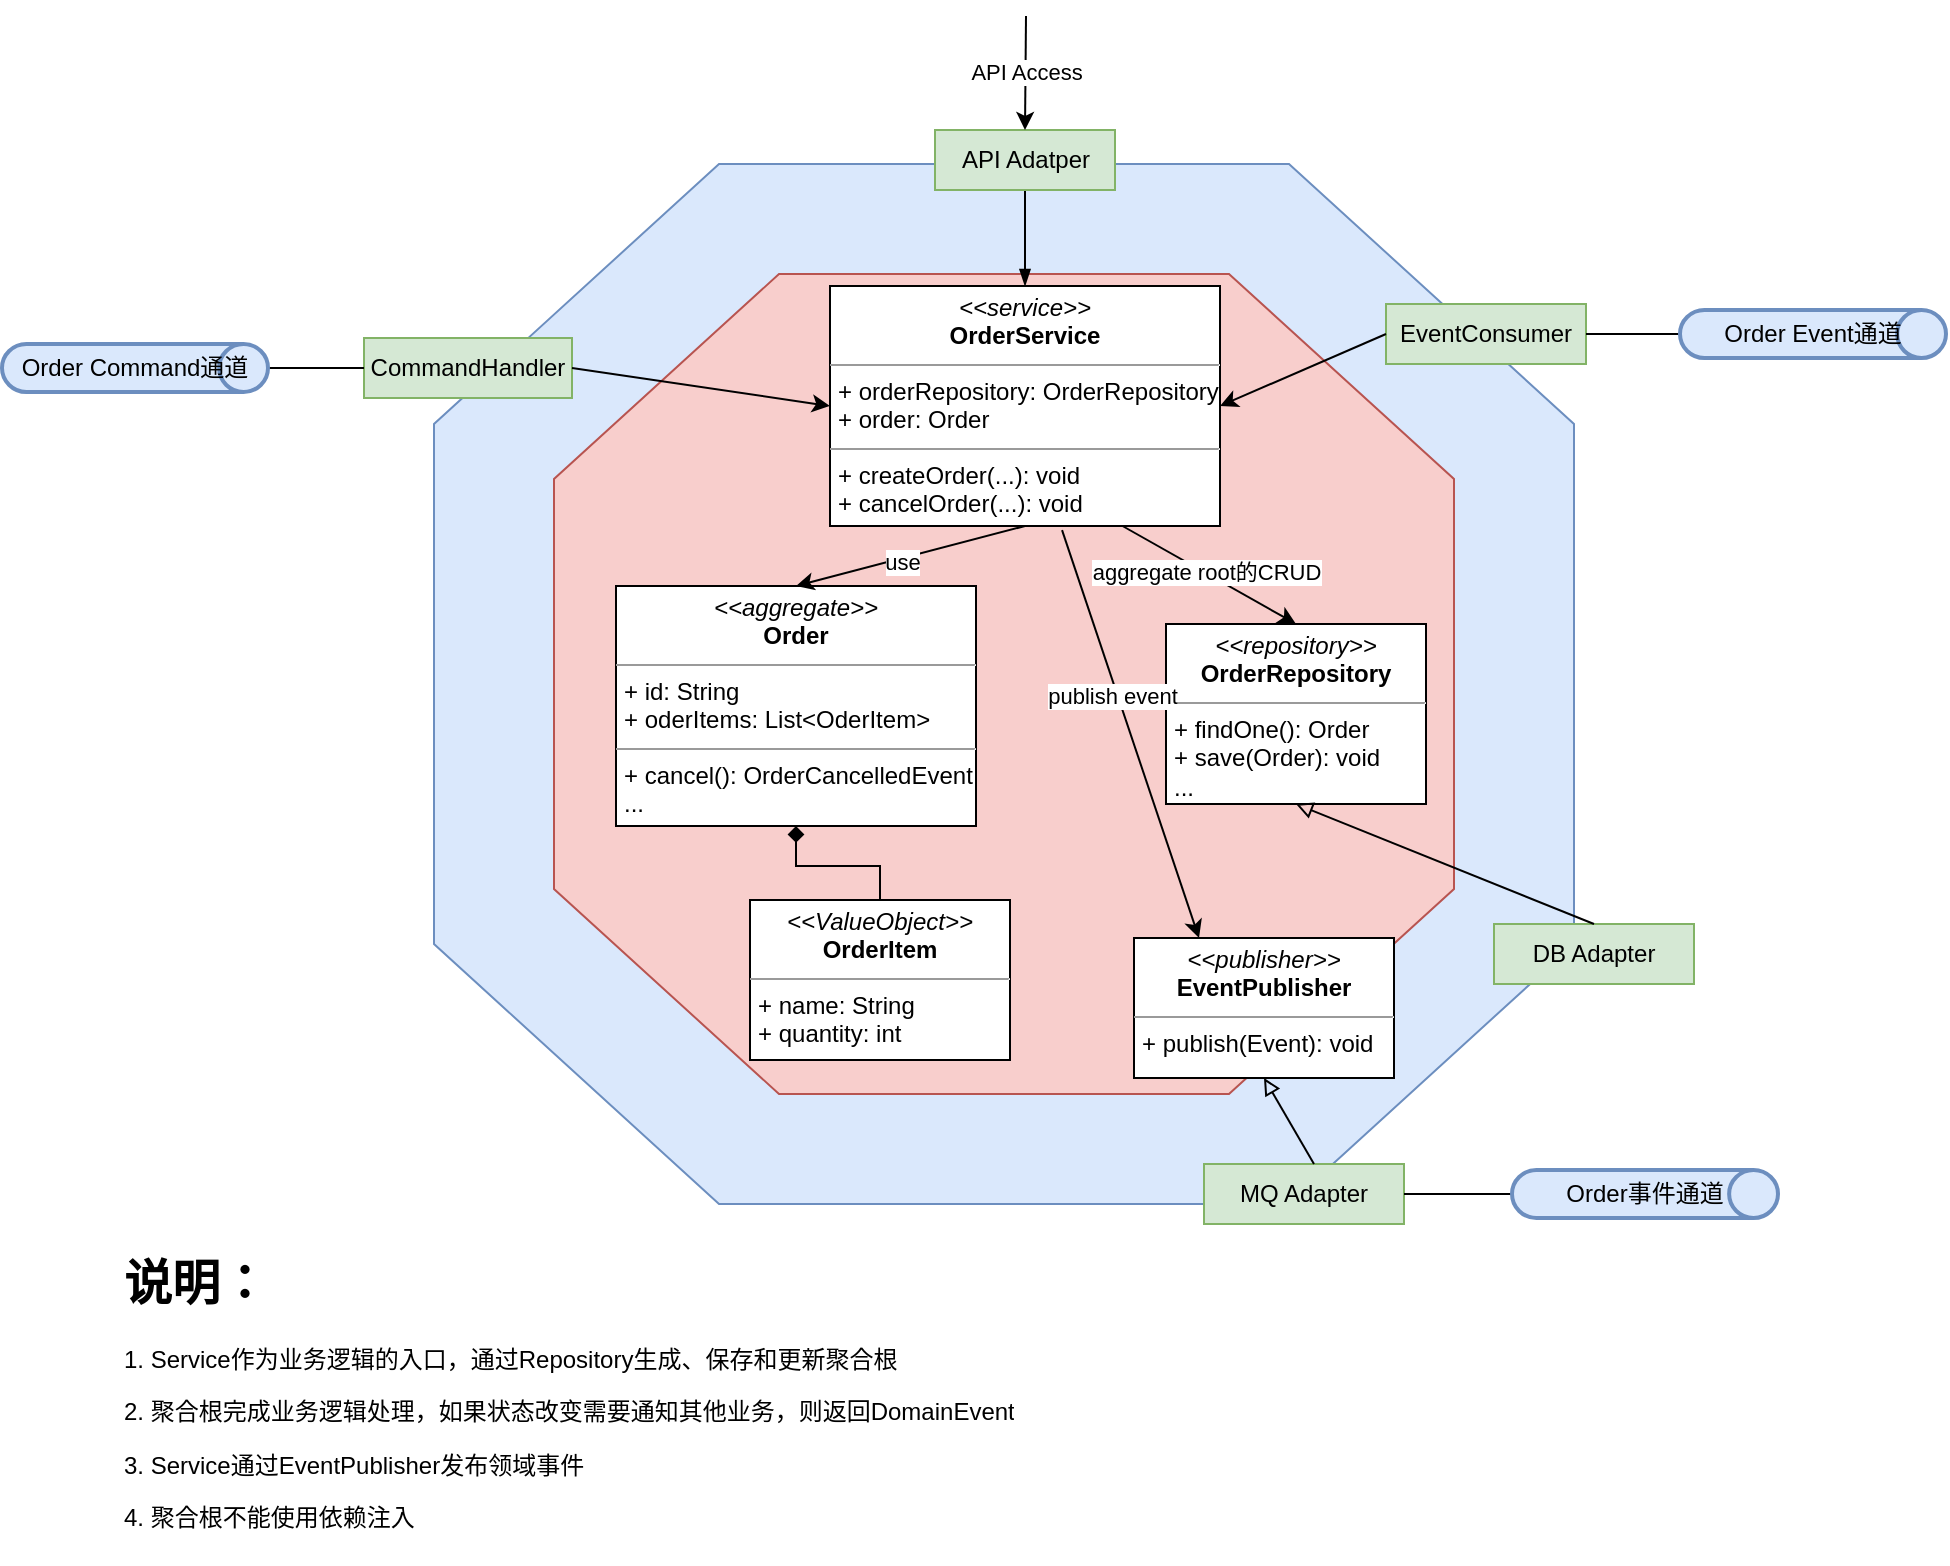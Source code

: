<mxfile version="14.8.6" type="device" pages="4"><diagram id="rGA10IGtlEIBJblnSj_M" name="进程内架构"><mxGraphModel dx="2276" dy="811" grid="1" gridSize="10" guides="1" tooltips="1" connect="1" arrows="1" fold="1" page="1" pageScale="1" pageWidth="850" pageHeight="1100" math="0" shadow="0"><root><mxCell id="0"/><mxCell id="1" parent="0"/><mxCell id="fw8yCCuzxAhwbO-Mtsva-1" value="" style="verticalLabelPosition=bottom;verticalAlign=top;html=1;shape=mxgraph.basic.polygon;polyCoords=[[0.25,0],[0.75,0],[1,0.25],[1,0.75],[0.75,1],[0.25,1],[0,0.75],[0,0.25]];polyline=0;fillColor=#dae8fc;strokeColor=#6c8ebf;" parent="1" vertex="1"><mxGeometry x="160" y="140" width="570" height="520" as="geometry"/></mxCell><mxCell id="fw8yCCuzxAhwbO-Mtsva-2" value="" style="verticalLabelPosition=bottom;verticalAlign=top;html=1;shape=mxgraph.basic.polygon;polyCoords=[[0.25,0],[0.75,0],[1,0.25],[1,0.75],[0.75,1],[0.25,1],[0,0.75],[0,0.25]];polyline=0;fillColor=#f8cecc;strokeColor=#b85450;" parent="1" vertex="1"><mxGeometry x="220" y="195" width="450" height="410" as="geometry"/></mxCell><mxCell id="fw8yCCuzxAhwbO-Mtsva-3" value="&lt;p style=&quot;margin: 0px ; margin-top: 4px ; text-align: center&quot;&gt;&lt;i&gt;&amp;lt;&amp;lt;service&amp;gt;&amp;gt;&lt;/i&gt;&lt;br&gt;&lt;b&gt;OrderService&lt;/b&gt;&lt;/p&gt;&lt;hr size=&quot;1&quot;&gt;&lt;p style=&quot;margin: 0px ; margin-left: 4px&quot;&gt;+ orderRepository: OrderRepository&lt;br&gt;+ order: Order&lt;/p&gt;&lt;hr size=&quot;1&quot;&gt;&lt;p style=&quot;margin: 0px ; margin-left: 4px&quot;&gt;+ createOrder(...): void&lt;br&gt;+ cancelOrder(...): void&lt;/p&gt;" style="verticalAlign=top;align=left;overflow=fill;fontSize=12;fontFamily=Helvetica;html=1;" parent="1" vertex="1"><mxGeometry x="358" y="201" width="195" height="120" as="geometry"/></mxCell><mxCell id="fw8yCCuzxAhwbO-Mtsva-4" style="edgeStyle=orthogonalEdgeStyle;rounded=0;orthogonalLoop=1;jettySize=auto;html=1;startArrow=diamond;startFill=1;endArrow=none;endFill=0;" parent="1" source="fw8yCCuzxAhwbO-Mtsva-5" target="fw8yCCuzxAhwbO-Mtsva-6" edge="1"><mxGeometry relative="1" as="geometry"/></mxCell><mxCell id="fw8yCCuzxAhwbO-Mtsva-5" value="&lt;p style=&quot;margin: 0px ; margin-top: 4px ; text-align: center&quot;&gt;&lt;i&gt;&amp;lt;&amp;lt;aggregate&amp;gt;&amp;gt;&lt;/i&gt;&lt;br&gt;&lt;b&gt;Order&lt;/b&gt;&lt;/p&gt;&lt;hr size=&quot;1&quot;&gt;&lt;p style=&quot;margin: 0px ; margin-left: 4px&quot;&gt;+ id: String&lt;br&gt;+ oderItems: List&amp;lt;OderItem&amp;gt;&lt;/p&gt;&lt;hr size=&quot;1&quot;&gt;&lt;p style=&quot;margin: 0px ; margin-left: 4px&quot;&gt;+ cancel(): OrderCancelledEvent&lt;br&gt;...&lt;/p&gt;" style="verticalAlign=top;align=left;overflow=fill;fontSize=12;fontFamily=Helvetica;html=1;" parent="1" vertex="1"><mxGeometry x="251" y="351" width="180" height="120" as="geometry"/></mxCell><mxCell id="fw8yCCuzxAhwbO-Mtsva-6" value="&lt;p style=&quot;margin: 0px ; margin-top: 4px ; text-align: center&quot;&gt;&lt;i&gt;&amp;lt;&amp;lt;ValueObject&amp;gt;&amp;gt;&lt;/i&gt;&lt;br&gt;&lt;b&gt;OrderItem&lt;/b&gt;&lt;/p&gt;&lt;hr size=&quot;1&quot;&gt;&lt;p style=&quot;margin: 0px ; margin-left: 4px&quot;&gt;+ name: String&lt;br&gt;+ quantity: int&lt;/p&gt;&lt;p style=&quot;margin: 0px ; margin-left: 4px&quot;&gt;&lt;br&gt;&lt;/p&gt;" style="verticalAlign=top;align=left;overflow=fill;fontSize=12;fontFamily=Helvetica;html=1;" parent="1" vertex="1"><mxGeometry x="318" y="508" width="130" height="80" as="geometry"/></mxCell><mxCell id="fw8yCCuzxAhwbO-Mtsva-7" value="&lt;p style=&quot;margin: 0px ; margin-top: 4px ; text-align: center&quot;&gt;&lt;i&gt;&amp;lt;&amp;lt;repository&amp;gt;&amp;gt;&lt;/i&gt;&lt;br&gt;&lt;b&gt;OrderRepository&lt;/b&gt;&lt;/p&gt;&lt;hr size=&quot;1&quot;&gt;&lt;p style=&quot;margin: 0px ; margin-left: 4px&quot;&gt;+ findOne(): Order&lt;/p&gt;&lt;p style=&quot;margin: 0px ; margin-left: 4px&quot;&gt;+ save(Order): void&lt;br&gt;...&lt;/p&gt;" style="verticalAlign=top;align=left;overflow=fill;fontSize=12;fontFamily=Helvetica;html=1;" parent="1" vertex="1"><mxGeometry x="526" y="370" width="130" height="90" as="geometry"/></mxCell><mxCell id="fw8yCCuzxAhwbO-Mtsva-8" value="&lt;p style=&quot;margin: 0px ; margin-top: 4px ; text-align: center&quot;&gt;&lt;i&gt;&amp;lt;&amp;lt;publisher&amp;gt;&amp;gt;&lt;/i&gt;&lt;br&gt;&lt;b&gt;EventPublisher&lt;/b&gt;&lt;/p&gt;&lt;hr size=&quot;1&quot;&gt;&lt;p style=&quot;margin: 0px ; margin-left: 4px&quot;&gt;+ publish(Event): void&lt;/p&gt;" style="verticalAlign=top;align=left;overflow=fill;fontSize=12;fontFamily=Helvetica;html=1;" parent="1" vertex="1"><mxGeometry x="510" y="527" width="130" height="70" as="geometry"/></mxCell><mxCell id="fw8yCCuzxAhwbO-Mtsva-9" value="" style="endArrow=classic;html=1;entryX=0.5;entryY=0;entryDx=0;entryDy=0;exitX=0.5;exitY=1;exitDx=0;exitDy=0;" parent="1" source="fw8yCCuzxAhwbO-Mtsva-3" target="fw8yCCuzxAhwbO-Mtsva-5" edge="1"><mxGeometry width="50" height="50" relative="1" as="geometry"><mxPoint x="240" y="150" as="sourcePoint"/><mxPoint x="290" y="100" as="targetPoint"/></mxGeometry></mxCell><mxCell id="fw8yCCuzxAhwbO-Mtsva-10" value="use" style="edgeLabel;html=1;align=center;verticalAlign=middle;resizable=0;points=[];" parent="fw8yCCuzxAhwbO-Mtsva-9" vertex="1" connectable="0"><mxGeometry x="0.092" y="1" relative="1" as="geometry"><mxPoint as="offset"/></mxGeometry></mxCell><mxCell id="fw8yCCuzxAhwbO-Mtsva-11" value="" style="endArrow=classic;html=1;entryX=0.5;entryY=0;entryDx=0;entryDy=0;exitX=0.75;exitY=1;exitDx=0;exitDy=0;" parent="1" source="fw8yCCuzxAhwbO-Mtsva-3" target="fw8yCCuzxAhwbO-Mtsva-7" edge="1"><mxGeometry width="50" height="50" relative="1" as="geometry"><mxPoint x="490" y="320" as="sourcePoint"/><mxPoint x="540" y="270" as="targetPoint"/></mxGeometry></mxCell><mxCell id="fw8yCCuzxAhwbO-Mtsva-12" value="aggregate root的CRUD" style="edgeLabel;html=1;align=center;verticalAlign=middle;resizable=0;points=[];" parent="fw8yCCuzxAhwbO-Mtsva-11" vertex="1" connectable="0"><mxGeometry x="-0.048" y="1" relative="1" as="geometry"><mxPoint as="offset"/></mxGeometry></mxCell><mxCell id="fw8yCCuzxAhwbO-Mtsva-13" value="" style="endArrow=classic;html=1;exitX=0.595;exitY=1.017;exitDx=0;exitDy=0;exitPerimeter=0;entryX=0.25;entryY=0;entryDx=0;entryDy=0;" parent="1" source="fw8yCCuzxAhwbO-Mtsva-3" target="fw8yCCuzxAhwbO-Mtsva-8" edge="1"><mxGeometry width="50" height="50" relative="1" as="geometry"><mxPoint x="680" y="500" as="sourcePoint"/><mxPoint x="730" y="450" as="targetPoint"/></mxGeometry></mxCell><mxCell id="fw8yCCuzxAhwbO-Mtsva-14" value="publish event" style="edgeLabel;html=1;align=center;verticalAlign=middle;resizable=0;points=[];" parent="fw8yCCuzxAhwbO-Mtsva-13" vertex="1" connectable="0"><mxGeometry x="-0.201" y="-3" relative="1" as="geometry"><mxPoint as="offset"/></mxGeometry></mxCell><mxCell id="fw8yCCuzxAhwbO-Mtsva-15" value="DB Adapter" style="rounded=0;whiteSpace=wrap;html=1;fillColor=#d5e8d4;strokeColor=#82b366;" parent="1" vertex="1"><mxGeometry x="690" y="520" width="100" height="30" as="geometry"/></mxCell><mxCell id="fw8yCCuzxAhwbO-Mtsva-16" value="" style="endArrow=none;html=1;entryX=0.5;entryY=0;entryDx=0;entryDy=0;exitX=0.5;exitY=1;exitDx=0;exitDy=0;startArrow=block;startFill=0;endFill=0;" parent="1" source="fw8yCCuzxAhwbO-Mtsva-7" target="fw8yCCuzxAhwbO-Mtsva-15" edge="1"><mxGeometry width="50" height="50" relative="1" as="geometry"><mxPoint x="710" y="450" as="sourcePoint"/><mxPoint x="760" y="400" as="targetPoint"/></mxGeometry></mxCell><mxCell id="fw8yCCuzxAhwbO-Mtsva-17" style="edgeStyle=orthogonalEdgeStyle;rounded=0;orthogonalLoop=1;jettySize=auto;html=1;entryX=0.5;entryY=0;entryDx=0;entryDy=0;startArrow=none;startFill=0;endArrow=blockThin;endFill=1;" parent="1" source="fw8yCCuzxAhwbO-Mtsva-18" target="fw8yCCuzxAhwbO-Mtsva-3" edge="1"><mxGeometry relative="1" as="geometry"/></mxCell><mxCell id="fw8yCCuzxAhwbO-Mtsva-18" value="API Adatper" style="rounded=0;whiteSpace=wrap;html=1;fillColor=#d5e8d4;strokeColor=#82b366;rotation=0;" parent="1" vertex="1"><mxGeometry x="410.5" y="123" width="90" height="30" as="geometry"/></mxCell><mxCell id="fw8yCCuzxAhwbO-Mtsva-19" value="API Access" style="endArrow=classic;html=1;entryX=0.5;entryY=0;entryDx=0;entryDy=0;" parent="1" target="fw8yCCuzxAhwbO-Mtsva-18" edge="1"><mxGeometry width="50" height="50" relative="1" as="geometry"><mxPoint x="456" y="66" as="sourcePoint"/><mxPoint x="448" y="108" as="targetPoint"/></mxGeometry></mxCell><mxCell id="fw8yCCuzxAhwbO-Mtsva-20" value="MQ Adapter" style="rounded=0;whiteSpace=wrap;html=1;fillColor=#d5e8d4;strokeColor=#82b366;" parent="1" vertex="1"><mxGeometry x="545" y="640" width="100" height="30" as="geometry"/></mxCell><mxCell id="fw8yCCuzxAhwbO-Mtsva-21" value="" style="endArrow=none;html=1;exitX=0.5;exitY=1;exitDx=0;exitDy=0;startArrow=block;startFill=0;endFill=0;" parent="1" source="fw8yCCuzxAhwbO-Mtsva-8" edge="1"><mxGeometry width="50" height="50" relative="1" as="geometry"><mxPoint x="480" y="620" as="sourcePoint"/><mxPoint x="600" y="640" as="targetPoint"/></mxGeometry></mxCell><mxCell id="fw8yCCuzxAhwbO-Mtsva-22" value="&lt;h1&gt;说明：&lt;/h1&gt;&lt;p&gt;1. Service作为业务逻辑的入口，通过Repository生成、保存和更新聚合根&lt;/p&gt;&lt;p&gt;2. 聚合根完成业务逻辑处理，如果状态改变需要通知其他业务，则返回DomainEvent&lt;/p&gt;&lt;p&gt;3. Service通过EventPublisher发布领域事件&lt;/p&gt;&lt;p&gt;4. 聚合根不能使用依赖注入&lt;/p&gt;" style="text;html=1;strokeColor=none;fillColor=none;spacing=5;spacingTop=-20;whiteSpace=wrap;overflow=hidden;rounded=0;" parent="1" vertex="1"><mxGeometry y="680" width="523" height="160" as="geometry"/></mxCell><mxCell id="fw8yCCuzxAhwbO-Mtsva-23" value="CommandHandler" style="rounded=0;whiteSpace=wrap;html=1;fillColor=#d5e8d4;strokeColor=#82b366;rotation=0;" parent="1" vertex="1"><mxGeometry x="125" y="227" width="104" height="30" as="geometry"/></mxCell><mxCell id="fw8yCCuzxAhwbO-Mtsva-24" value="" style="endArrow=classic;html=1;entryX=0;entryY=0.5;entryDx=0;entryDy=0;exitX=1;exitY=0.5;exitDx=0;exitDy=0;" parent="1" source="fw8yCCuzxAhwbO-Mtsva-23" target="fw8yCCuzxAhwbO-Mtsva-3" edge="1"><mxGeometry width="50" height="50" relative="1" as="geometry"><mxPoint x="243" y="290" as="sourcePoint"/><mxPoint x="293" y="240" as="targetPoint"/></mxGeometry></mxCell><mxCell id="fw8yCCuzxAhwbO-Mtsva-25" value="EventConsumer" style="rounded=0;whiteSpace=wrap;html=1;fillColor=#d5e8d4;strokeColor=#82b366;" parent="1" vertex="1"><mxGeometry x="636" y="210" width="100" height="30" as="geometry"/></mxCell><mxCell id="fw8yCCuzxAhwbO-Mtsva-26" value="" style="endArrow=classic;html=1;entryX=1;entryY=0.5;entryDx=0;entryDy=0;exitX=0;exitY=0.5;exitDx=0;exitDy=0;" parent="1" source="fw8yCCuzxAhwbO-Mtsva-25" target="fw8yCCuzxAhwbO-Mtsva-3" edge="1"><mxGeometry width="50" height="50" relative="1" as="geometry"><mxPoint x="542" y="208" as="sourcePoint"/><mxPoint x="592" y="158" as="targetPoint"/></mxGeometry></mxCell><mxCell id="fw8yCCuzxAhwbO-Mtsva-27" style="edgeStyle=orthogonalEdgeStyle;rounded=0;orthogonalLoop=1;jettySize=auto;html=1;entryX=1;entryY=0.5;entryDx=0;entryDy=0;startArrow=none;startFill=0;endArrow=none;endFill=0;" parent="1" source="fw8yCCuzxAhwbO-Mtsva-28" target="fw8yCCuzxAhwbO-Mtsva-20" edge="1"><mxGeometry relative="1" as="geometry"/></mxCell><mxCell id="fw8yCCuzxAhwbO-Mtsva-28" value="&lt;span&gt;Order事件通道&lt;/span&gt;" style="strokeWidth=2;html=1;shape=mxgraph.flowchart.direct_data;whiteSpace=wrap;fillColor=#dae8fc;strokeColor=#6c8ebf;" parent="1" vertex="1"><mxGeometry x="699" y="643" width="133" height="24" as="geometry"/></mxCell><mxCell id="fw8yCCuzxAhwbO-Mtsva-29" style="edgeStyle=orthogonalEdgeStyle;rounded=0;orthogonalLoop=1;jettySize=auto;html=1;entryX=0;entryY=0.5;entryDx=0;entryDy=0;startArrow=none;startFill=0;endArrow=none;endFill=0;" parent="1" source="fw8yCCuzxAhwbO-Mtsva-30" target="fw8yCCuzxAhwbO-Mtsva-23" edge="1"><mxGeometry relative="1" as="geometry"/></mxCell><mxCell id="fw8yCCuzxAhwbO-Mtsva-30" value="&lt;span&gt;Order Command通道&lt;/span&gt;" style="strokeWidth=2;html=1;shape=mxgraph.flowchart.direct_data;whiteSpace=wrap;fillColor=#dae8fc;strokeColor=#6c8ebf;" parent="1" vertex="1"><mxGeometry x="-56" y="230" width="133" height="24" as="geometry"/></mxCell><mxCell id="fw8yCCuzxAhwbO-Mtsva-31" style="edgeStyle=orthogonalEdgeStyle;rounded=0;orthogonalLoop=1;jettySize=auto;html=1;entryX=1;entryY=0.5;entryDx=0;entryDy=0;startArrow=none;startFill=0;endArrow=none;endFill=0;" parent="1" source="fw8yCCuzxAhwbO-Mtsva-32" target="fw8yCCuzxAhwbO-Mtsva-25" edge="1"><mxGeometry relative="1" as="geometry"/></mxCell><mxCell id="fw8yCCuzxAhwbO-Mtsva-32" value="&lt;span&gt;Order Event通道&lt;/span&gt;" style="strokeWidth=2;html=1;shape=mxgraph.flowchart.direct_data;whiteSpace=wrap;fillColor=#dae8fc;strokeColor=#6c8ebf;" parent="1" vertex="1"><mxGeometry x="783" y="213" width="133" height="24" as="geometry"/></mxCell></root></mxGraphModel></diagram><diagram id="jCsWGwqGquNKRW406pY6" name="事务"><mxGraphModel dx="2528" dy="998" grid="0" gridSize="10" guides="1" tooltips="1" connect="1" arrows="1" fold="1" page="1" pageScale="1" pageWidth="850" pageHeight="1100" math="0" shadow="0"><root><mxCell id="hVZY1BLhu7hlL55rnhuR-0"/><mxCell id="hVZY1BLhu7hlL55rnhuR-1" parent="hVZY1BLhu7hlL55rnhuR-0"/><mxCell id="hVZY1BLhu7hlL55rnhuR-3" value="" style="rounded=0;whiteSpace=wrap;html=1;fillColor=#dae8fc;strokeColor=#6c8ebf;" vertex="1" parent="hVZY1BLhu7hlL55rnhuR-1"><mxGeometry x="30" y="60" width="140" height="260" as="geometry"/></mxCell><mxCell id="hVZY1BLhu7hlL55rnhuR-4" value="OrderService" style="text;html=1;strokeColor=#6c8ebf;fillColor=#dae8fc;align=center;verticalAlign=middle;whiteSpace=wrap;rounded=0;" vertex="1" parent="hVZY1BLhu7hlL55rnhuR-1"><mxGeometry x="60" y="70" width="80" height="20" as="geometry"/></mxCell><mxCell id="hVZY1BLhu7hlL55rnhuR-5" value="" style="rounded=0;whiteSpace=wrap;html=1;fillColor=#dae8fc;strokeColor=#6c8ebf;" vertex="1" parent="hVZY1BLhu7hlL55rnhuR-1"><mxGeometry x="220" y="60" width="140" height="260" as="geometry"/></mxCell><mxCell id="hVZY1BLhu7hlL55rnhuR-6" value="ConsumerService" style="text;html=1;strokeColor=#6c8ebf;fillColor=#dae8fc;align=center;verticalAlign=middle;whiteSpace=wrap;rounded=0;" vertex="1" parent="hVZY1BLhu7hlL55rnhuR-1"><mxGeometry x="240" y="70" width="100" height="20" as="geometry"/></mxCell><mxCell id="hVZY1BLhu7hlL55rnhuR-7" value="" style="rounded=0;whiteSpace=wrap;html=1;fillColor=#dae8fc;strokeColor=#6c8ebf;" vertex="1" parent="hVZY1BLhu7hlL55rnhuR-1"><mxGeometry x="410" y="60" width="140" height="260" as="geometry"/></mxCell><mxCell id="hVZY1BLhu7hlL55rnhuR-8" value="KitchenService" style="text;html=1;strokeColor=#6c8ebf;fillColor=#dae8fc;align=center;verticalAlign=middle;whiteSpace=wrap;rounded=0;" vertex="1" parent="hVZY1BLhu7hlL55rnhuR-1"><mxGeometry x="435" y="70" width="90" height="20" as="geometry"/></mxCell><mxCell id="hVZY1BLhu7hlL55rnhuR-9" value="" style="rounded=0;whiteSpace=wrap;html=1;fillColor=#dae8fc;strokeColor=#6c8ebf;" vertex="1" parent="hVZY1BLhu7hlL55rnhuR-1"><mxGeometry x="600" y="60" width="140" height="260" as="geometry"/></mxCell><mxCell id="hVZY1BLhu7hlL55rnhuR-10" value="AccountingService" style="text;html=1;strokeColor=#6c8ebf;fillColor=#dae8fc;align=center;verticalAlign=middle;whiteSpace=wrap;rounded=0;" vertex="1" parent="hVZY1BLhu7hlL55rnhuR-1"><mxGeometry x="620" y="70" width="100" height="20" as="geometry"/></mxCell><mxCell id="hVZY1BLhu7hlL55rnhuR-11" value="CreateOrder" style="rounded=0;whiteSpace=wrap;html=1;" vertex="1" parent="hVZY1BLhu7hlL55rnhuR-1"><mxGeometry x="55" y="120" width="90" height="30" as="geometry"/></mxCell><mxCell id="hVZY1BLhu7hlL55rnhuR-12" value="VerifyConsumer" style="rounded=0;whiteSpace=wrap;html=1;" vertex="1" parent="hVZY1BLhu7hlL55rnhuR-1"><mxGeometry x="245" y="140" width="90" height="30" as="geometry"/></mxCell><mxCell id="hVZY1BLhu7hlL55rnhuR-13" value="CreateTicket" style="rounded=0;whiteSpace=wrap;html=1;" vertex="1" parent="hVZY1BLhu7hlL55rnhuR-1"><mxGeometry x="435" y="150" width="90" height="30" as="geometry"/></mxCell><mxCell id="hVZY1BLhu7hlL55rnhuR-14" value="AuthorizeCard" style="rounded=0;whiteSpace=wrap;html=1;" vertex="1" parent="hVZY1BLhu7hlL55rnhuR-1"><mxGeometry x="630" y="170" width="90" height="30" as="geometry"/></mxCell><mxCell id="hVZY1BLhu7hlL55rnhuR-15" value="ApproveTicket" style="rounded=0;whiteSpace=wrap;html=1;" vertex="1" parent="hVZY1BLhu7hlL55rnhuR-1"><mxGeometry x="440" y="220" width="90" height="30" as="geometry"/></mxCell><mxCell id="hVZY1BLhu7hlL55rnhuR-16" value="ApproveOrder" style="rounded=0;whiteSpace=wrap;html=1;" vertex="1" parent="hVZY1BLhu7hlL55rnhuR-1"><mxGeometry x="55" y="270" width="90" height="30" as="geometry"/></mxCell><mxCell id="hVZY1BLhu7hlL55rnhuR-17" value="Txn:1" style="text;html=1;strokeColor=#b85450;fillColor=#f8cecc;align=center;verticalAlign=middle;whiteSpace=wrap;rounded=0;" vertex="1" parent="hVZY1BLhu7hlL55rnhuR-1"><mxGeometry x="130" y="110" width="40" height="20" as="geometry"/></mxCell><mxCell id="hVZY1BLhu7hlL55rnhuR-18" value="Txn:2" style="text;html=1;strokeColor=#b85450;fillColor=#f8cecc;align=center;verticalAlign=middle;whiteSpace=wrap;rounded=0;" vertex="1" parent="hVZY1BLhu7hlL55rnhuR-1"><mxGeometry x="320" y="125" width="40" height="20" as="geometry"/></mxCell><mxCell id="hVZY1BLhu7hlL55rnhuR-19" value="Txn:3" style="text;html=1;strokeColor=#b85450;fillColor=#f8cecc;align=center;verticalAlign=middle;whiteSpace=wrap;rounded=0;" vertex="1" parent="hVZY1BLhu7hlL55rnhuR-1"><mxGeometry x="510" y="140" width="40" height="20" as="geometry"/></mxCell><mxCell id="hVZY1BLhu7hlL55rnhuR-20" value="Txn:4" style="text;html=1;strokeColor=#b85450;fillColor=#f8cecc;align=center;verticalAlign=middle;whiteSpace=wrap;rounded=0;" vertex="1" parent="hVZY1BLhu7hlL55rnhuR-1"><mxGeometry x="710" y="155" width="40" height="20" as="geometry"/></mxCell><mxCell id="hVZY1BLhu7hlL55rnhuR-21" value="Txn:5" style="text;html=1;strokeColor=#b85450;fillColor=#f8cecc;align=center;verticalAlign=middle;whiteSpace=wrap;rounded=0;" vertex="1" parent="hVZY1BLhu7hlL55rnhuR-1"><mxGeometry x="520" y="210" width="40" height="20" as="geometry"/></mxCell><mxCell id="hVZY1BLhu7hlL55rnhuR-22" value="Txn:6" style="text;html=1;strokeColor=#b85450;fillColor=#f8cecc;align=center;verticalAlign=middle;whiteSpace=wrap;rounded=0;" vertex="1" parent="hVZY1BLhu7hlL55rnhuR-1"><mxGeometry x="130" y="260" width="40" height="20" as="geometry"/></mxCell><mxCell id="hVZY1BLhu7hlL55rnhuR-23" value="" style="rounded=0;whiteSpace=wrap;html=1;dashed=1;fillColor=none;" vertex="1" parent="hVZY1BLhu7hlL55rnhuR-1"><mxGeometry x="-20" y="105" width="790" height="205" as="geometry"/></mxCell><mxCell id="hVZY1BLhu7hlL55rnhuR-24" value="Saga" style="text;html=1;strokeColor=none;fillColor=none;align=center;verticalAlign=middle;whiteSpace=wrap;rounded=0;dashed=1;" vertex="1" parent="hVZY1BLhu7hlL55rnhuR-1"><mxGeometry x="-20" y="110" width="40" height="20" as="geometry"/></mxCell><mxCell id="hVZY1BLhu7hlL55rnhuR-25" value="示例：由跨越多个服务的本地事务组成的Saga" style="text;html=1;strokeColor=none;fillColor=none;align=center;verticalAlign=middle;whiteSpace=wrap;rounded=0;dashed=1;fontStyle=1" vertex="1" parent="hVZY1BLhu7hlL55rnhuR-1"><mxGeometry x="-35" y="20" width="280" height="20" as="geometry"/></mxCell><mxCell id="hVZY1BLhu7hlL55rnhuR-26" value="T1" style="rounded=0;whiteSpace=wrap;html=1;fillColor=#dae8fc;strokeColor=#6c8ebf;" vertex="1" parent="hVZY1BLhu7hlL55rnhuR-1"><mxGeometry x="40" y="530" width="40" height="60" as="geometry"/></mxCell><mxCell id="hVZY1BLhu7hlL55rnhuR-28" value="..." style="rounded=0;whiteSpace=wrap;html=1;fillColor=#dae8fc;strokeColor=#6c8ebf;" vertex="1" parent="hVZY1BLhu7hlL55rnhuR-1"><mxGeometry x="80" y="530" width="40" height="60" as="geometry"/></mxCell><mxCell id="hVZY1BLhu7hlL55rnhuR-29" value="Tn" style="rounded=0;whiteSpace=wrap;html=1;fillColor=#dae8fc;strokeColor=#6c8ebf;" vertex="1" parent="hVZY1BLhu7hlL55rnhuR-1"><mxGeometry x="120" y="530" width="40" height="60" as="geometry"/></mxCell><mxCell id="hVZY1BLhu7hlL55rnhuR-30" value="Tn+1失败" style="rounded=0;whiteSpace=wrap;html=1;fillColor=#f8cecc;strokeColor=#b85450;" vertex="1" parent="hVZY1BLhu7hlL55rnhuR-1"><mxGeometry x="160" y="530" width="40" height="60" as="geometry"/></mxCell><mxCell id="hVZY1BLhu7hlL55rnhuR-31" value="Cn" style="rounded=0;whiteSpace=wrap;html=1;fillColor=#ffe6cc;strokeColor=#d79b00;" vertex="1" parent="hVZY1BLhu7hlL55rnhuR-1"><mxGeometry x="200" y="530" width="40" height="60" as="geometry"/></mxCell><mxCell id="hVZY1BLhu7hlL55rnhuR-32" value="..." style="rounded=0;whiteSpace=wrap;html=1;fillColor=#ffe6cc;strokeColor=#d79b00;" vertex="1" parent="hVZY1BLhu7hlL55rnhuR-1"><mxGeometry x="240" y="530" width="40" height="60" as="geometry"/></mxCell><mxCell id="hVZY1BLhu7hlL55rnhuR-33" value="C1" style="rounded=0;whiteSpace=wrap;html=1;fillColor=#ffe6cc;strokeColor=#d79b00;" vertex="1" parent="hVZY1BLhu7hlL55rnhuR-1"><mxGeometry x="280" y="530" width="40" height="60" as="geometry"/></mxCell><mxCell id="hVZY1BLhu7hlL55rnhuR-34" value="" style="rounded=0;whiteSpace=wrap;html=1;fillColor=none;" vertex="1" parent="hVZY1BLhu7hlL55rnhuR-1"><mxGeometry x="-20" y="510" width="400" height="90" as="geometry"/></mxCell><mxCell id="hVZY1BLhu7hlL55rnhuR-35" value="Saga" style="text;html=1;strokeColor=none;fillColor=none;align=center;verticalAlign=middle;whiteSpace=wrap;rounded=0;" vertex="1" parent="hVZY1BLhu7hlL55rnhuR-1"><mxGeometry x="-20" y="510" width="40" height="20" as="geometry"/></mxCell><mxCell id="hVZY1BLhu7hlL55rnhuR-36" value="" style="shape=curlyBracket;whiteSpace=wrap;html=1;rounded=1;fillColor=none;rotation=90;" vertex="1" parent="hVZY1BLhu7hlL55rnhuR-1"><mxGeometry x="90" y="460" width="20" height="120" as="geometry"/></mxCell><mxCell id="hVZY1BLhu7hlL55rnhuR-37" value="T1...Tn事务的变更已经提交" style="text;html=1;strokeColor=none;fillColor=none;align=center;verticalAlign=middle;whiteSpace=wrap;rounded=0;" vertex="1" parent="hVZY1BLhu7hlL55rnhuR-1"><mxGeometry x="60" y="450" width="80" height="20" as="geometry"/></mxCell><mxCell id="hVZY1BLhu7hlL55rnhuR-38" value="" style="shape=curlyBracket;whiteSpace=wrap;html=1;rounded=1;fillColor=none;rotation=90;" vertex="1" parent="hVZY1BLhu7hlL55rnhuR-1"><mxGeometry x="250" y="460" width="20" height="120" as="geometry"/></mxCell><mxCell id="hVZY1BLhu7hlL55rnhuR-39" value="补偿事务撤销了T1...Tn事务的变更" style="text;html=1;strokeColor=none;fillColor=none;align=center;verticalAlign=middle;whiteSpace=wrap;rounded=0;" vertex="1" parent="hVZY1BLhu7hlL55rnhuR-1"><mxGeometry x="210" y="450" width="100" height="20" as="geometry"/></mxCell><mxCell id="hVZY1BLhu7hlL55rnhuR-40" value="Saga通过补偿事务来完成回滚" style="text;html=1;strokeColor=none;fillColor=none;align=center;verticalAlign=middle;whiteSpace=wrap;rounded=0;dashed=1;fontStyle=1" vertex="1" parent="hVZY1BLhu7hlL55rnhuR-1"><mxGeometry x="-30" y="390" width="200" height="20" as="geometry"/></mxCell><mxCell id="hVZY1BLhu7hlL55rnhuR-41" value="订单创建Saga" style="shape=table;startSize=30;container=1;collapsible=0;childLayout=tableLayout;fontStyle=1;align=center;fillColor=none;" vertex="1" parent="hVZY1BLhu7hlL55rnhuR-1"><mxGeometry x="-10" y="680" width="1170" height="310" as="geometry"/></mxCell><mxCell id="hVZY1BLhu7hlL55rnhuR-42" value="" style="shape=partialRectangle;html=1;whiteSpace=wrap;collapsible=0;dropTarget=0;pointerEvents=0;fillColor=none;top=0;left=0;bottom=0;right=0;points=[[0,0.5],[1,0.5]];portConstraint=eastwest;" vertex="1" parent="hVZY1BLhu7hlL55rnhuR-41"><mxGeometry y="30" width="1170" height="40" as="geometry"/></mxCell><mxCell id="hVZY1BLhu7hlL55rnhuR-43" value="步骤" style="shape=partialRectangle;html=1;whiteSpace=wrap;connectable=0;fillColor=none;top=0;left=0;bottom=0;right=0;overflow=hidden;" vertex="1" parent="hVZY1BLhu7hlL55rnhuR-42"><mxGeometry width="60" height="40" as="geometry"/></mxCell><mxCell id="hVZY1BLhu7hlL55rnhuR-44" value="服务" style="shape=partialRectangle;html=1;whiteSpace=wrap;connectable=0;fillColor=none;top=0;left=0;bottom=0;right=0;overflow=hidden;" vertex="1" parent="hVZY1BLhu7hlL55rnhuR-42"><mxGeometry x="60" width="110" height="40" as="geometry"/></mxCell><mxCell id="hVZY1BLhu7hlL55rnhuR-45" value="事务" style="shape=partialRectangle;html=1;whiteSpace=wrap;connectable=0;fillColor=none;top=0;left=0;bottom=0;right=0;overflow=hidden;" vertex="1" parent="hVZY1BLhu7hlL55rnhuR-42"><mxGeometry x="170" width="130" height="40" as="geometry"/></mxCell><mxCell id="hVZY1BLhu7hlL55rnhuR-79" value="实体 --&amp;gt; 状态" style="shape=partialRectangle;html=1;whiteSpace=wrap;connectable=0;fillColor=none;top=0;left=0;bottom=0;right=0;overflow=hidden;" vertex="1" parent="hVZY1BLhu7hlL55rnhuR-42"><mxGeometry x="300" width="190" height="40" as="geometry"/></mxCell><mxCell id="hVZY1BLhu7hlL55rnhuR-109" value="产生事件" style="shape=partialRectangle;html=1;whiteSpace=wrap;connectable=0;fillColor=none;top=0;left=0;bottom=0;right=0;overflow=hidden;" vertex="1" parent="hVZY1BLhu7hlL55rnhuR-42"><mxGeometry x="490" width="190" height="40" as="geometry"/></mxCell><mxCell id="hVZY1BLhu7hlL55rnhuR-116" value="消费事件" style="shape=partialRectangle;html=1;whiteSpace=wrap;connectable=0;fillColor=none;top=0;left=0;bottom=0;right=0;overflow=hidden;" vertex="1" parent="hVZY1BLhu7hlL55rnhuR-42"><mxGeometry x="680" width="190" height="40" as="geometry"/></mxCell><mxCell id="hVZY1BLhu7hlL55rnhuR-54" value="补偿事务" style="shape=partialRectangle;html=1;whiteSpace=wrap;connectable=0;fillColor=none;top=0;left=0;bottom=0;right=0;overflow=hidden;" vertex="1" parent="hVZY1BLhu7hlL55rnhuR-42"><mxGeometry x="870" width="100" height="40" as="geometry"/></mxCell><mxCell id="hVZY1BLhu7hlL55rnhuR-86" value="实体 --&amp;gt; 状态" style="shape=partialRectangle;html=1;whiteSpace=wrap;connectable=0;fillColor=none;top=0;left=0;bottom=0;right=0;overflow=hidden;" vertex="1" parent="hVZY1BLhu7hlL55rnhuR-42"><mxGeometry x="970" width="200" height="40" as="geometry"/></mxCell><mxCell id="hVZY1BLhu7hlL55rnhuR-46" value="" style="shape=partialRectangle;html=1;whiteSpace=wrap;collapsible=0;dropTarget=0;pointerEvents=0;fillColor=none;top=0;left=0;bottom=0;right=0;points=[[0,0.5],[1,0.5]];portConstraint=eastwest;" vertex="1" parent="hVZY1BLhu7hlL55rnhuR-41"><mxGeometry y="70" width="1170" height="40" as="geometry"/></mxCell><mxCell id="hVZY1BLhu7hlL55rnhuR-47" value="1" style="shape=partialRectangle;html=1;whiteSpace=wrap;connectable=0;fillColor=#ffe6cc;top=0;left=0;bottom=0;right=0;overflow=hidden;strokeColor=#d79b00;" vertex="1" parent="hVZY1BLhu7hlL55rnhuR-46"><mxGeometry width="60" height="40" as="geometry"/></mxCell><mxCell id="hVZY1BLhu7hlL55rnhuR-48" value="OrderService" style="shape=partialRectangle;html=1;whiteSpace=wrap;connectable=0;fillColor=#ffe6cc;top=0;left=0;bottom=0;right=0;overflow=hidden;strokeColor=#d79b00;" vertex="1" parent="hVZY1BLhu7hlL55rnhuR-46"><mxGeometry x="60" width="110" height="40" as="geometry"/></mxCell><mxCell id="hVZY1BLhu7hlL55rnhuR-49" value="createOrder" style="shape=partialRectangle;html=1;whiteSpace=wrap;connectable=0;fillColor=#ffe6cc;top=0;left=0;bottom=0;right=0;overflow=hidden;strokeColor=#d79b00;" vertex="1" parent="hVZY1BLhu7hlL55rnhuR-46"><mxGeometry x="170" width="130" height="40" as="geometry"/></mxCell><mxCell id="hVZY1BLhu7hlL55rnhuR-80" value="Order --&amp;gt; APPROVAL_PENDING" style="shape=partialRectangle;html=1;whiteSpace=wrap;connectable=0;fillColor=#ffe6cc;top=0;left=0;bottom=0;right=0;overflow=hidden;strokeColor=#d79b00;" vertex="1" parent="hVZY1BLhu7hlL55rnhuR-46"><mxGeometry x="300" width="190" height="40" as="geometry"/></mxCell><mxCell id="hVZY1BLhu7hlL55rnhuR-110" value="OrderCreatedEvent" style="shape=partialRectangle;html=1;whiteSpace=wrap;connectable=0;fillColor=#ffe6cc;top=0;left=0;bottom=0;right=0;overflow=hidden;strokeColor=#d79b00;" vertex="1" parent="hVZY1BLhu7hlL55rnhuR-46"><mxGeometry x="490" width="190" height="40" as="geometry"/></mxCell><mxCell id="hVZY1BLhu7hlL55rnhuR-117" value="&lt;span&gt;CreditCardAuthorizationSuccess&lt;/span&gt;&lt;br&gt;&lt;span&gt;CreditCardAuthorizationFailed&lt;/span&gt;" style="shape=partialRectangle;html=1;whiteSpace=wrap;connectable=0;fillColor=#ffe6cc;top=0;left=0;bottom=0;right=0;overflow=hidden;strokeColor=#d79b00;" vertex="1" parent="hVZY1BLhu7hlL55rnhuR-46"><mxGeometry x="680" width="190" height="40" as="geometry"/></mxCell><mxCell id="hVZY1BLhu7hlL55rnhuR-55" value="rejectOrder" style="shape=partialRectangle;html=1;whiteSpace=wrap;connectable=0;fillColor=#ffe6cc;top=0;left=0;bottom=0;right=0;overflow=hidden;strokeColor=#d79b00;" vertex="1" parent="hVZY1BLhu7hlL55rnhuR-46"><mxGeometry x="870" width="100" height="40" as="geometry"/></mxCell><mxCell id="hVZY1BLhu7hlL55rnhuR-87" value="Order --&amp;gt; REJECTED" style="shape=partialRectangle;html=1;whiteSpace=wrap;connectable=0;fillColor=#ffe6cc;top=0;left=0;bottom=0;right=0;overflow=hidden;strokeColor=#d79b00;" vertex="1" parent="hVZY1BLhu7hlL55rnhuR-46"><mxGeometry x="970" width="200" height="40" as="geometry"/></mxCell><mxCell id="hVZY1BLhu7hlL55rnhuR-50" value="" style="shape=partialRectangle;html=1;whiteSpace=wrap;collapsible=0;dropTarget=0;pointerEvents=0;fillColor=none;top=0;left=0;bottom=0;right=0;points=[[0,0.5],[1,0.5]];portConstraint=eastwest;" vertex="1" parent="hVZY1BLhu7hlL55rnhuR-41"><mxGeometry y="110" width="1170" height="40" as="geometry"/></mxCell><mxCell id="hVZY1BLhu7hlL55rnhuR-51" value="2" style="shape=partialRectangle;html=1;whiteSpace=wrap;connectable=0;top=0;left=0;bottom=0;right=0;overflow=hidden;" vertex="1" parent="hVZY1BLhu7hlL55rnhuR-50"><mxGeometry width="60" height="40" as="geometry"/></mxCell><mxCell id="hVZY1BLhu7hlL55rnhuR-52" value="ConsumerService" style="shape=partialRectangle;html=1;whiteSpace=wrap;connectable=0;top=0;left=0;bottom=0;right=0;overflow=hidden;" vertex="1" parent="hVZY1BLhu7hlL55rnhuR-50"><mxGeometry x="60" width="110" height="40" as="geometry"/></mxCell><mxCell id="hVZY1BLhu7hlL55rnhuR-53" value="verifyConsumerDetails" style="shape=partialRectangle;html=1;whiteSpace=wrap;connectable=0;top=0;left=0;bottom=0;right=0;overflow=hidden;" vertex="1" parent="hVZY1BLhu7hlL55rnhuR-50"><mxGeometry x="170" width="130" height="40" as="geometry"/></mxCell><mxCell id="hVZY1BLhu7hlL55rnhuR-81" value="-" style="shape=partialRectangle;html=1;whiteSpace=wrap;connectable=0;top=0;left=0;bottom=0;right=0;overflow=hidden;" vertex="1" parent="hVZY1BLhu7hlL55rnhuR-50"><mxGeometry x="300" width="190" height="40" as="geometry"/></mxCell><mxCell id="hVZY1BLhu7hlL55rnhuR-111" value="ConsumerVerifiedEvent" style="shape=partialRectangle;html=1;whiteSpace=wrap;connectable=0;top=0;left=0;bottom=0;right=0;overflow=hidden;" vertex="1" parent="hVZY1BLhu7hlL55rnhuR-50"><mxGeometry x="490" width="190" height="40" as="geometry"/></mxCell><mxCell id="hVZY1BLhu7hlL55rnhuR-118" value="&lt;span&gt;OrderCreatedEvent&lt;/span&gt;" style="shape=partialRectangle;html=1;whiteSpace=wrap;connectable=0;top=0;left=0;bottom=0;right=0;overflow=hidden;" vertex="1" parent="hVZY1BLhu7hlL55rnhuR-50"><mxGeometry x="680" width="190" height="40" as="geometry"/></mxCell><mxCell id="hVZY1BLhu7hlL55rnhuR-56" value="-" style="shape=partialRectangle;html=1;whiteSpace=wrap;connectable=0;top=0;left=0;bottom=0;right=0;overflow=hidden;" vertex="1" parent="hVZY1BLhu7hlL55rnhuR-50"><mxGeometry x="870" width="100" height="40" as="geometry"/></mxCell><mxCell id="hVZY1BLhu7hlL55rnhuR-88" style="shape=partialRectangle;html=1;whiteSpace=wrap;connectable=0;top=0;left=0;bottom=0;right=0;overflow=hidden;" vertex="1" parent="hVZY1BLhu7hlL55rnhuR-50"><mxGeometry x="970" width="200" height="40" as="geometry"/></mxCell><mxCell id="hVZY1BLhu7hlL55rnhuR-57" value="" style="shape=partialRectangle;html=1;whiteSpace=wrap;collapsible=0;dropTarget=0;pointerEvents=0;fillColor=none;top=0;left=0;bottom=0;right=0;points=[[0,0.5],[1,0.5]];portConstraint=eastwest;" vertex="1" parent="hVZY1BLhu7hlL55rnhuR-41"><mxGeometry y="150" width="1170" height="40" as="geometry"/></mxCell><mxCell id="hVZY1BLhu7hlL55rnhuR-58" value="3" style="shape=partialRectangle;html=1;whiteSpace=wrap;connectable=0;fillColor=#ffe6cc;top=0;left=0;bottom=0;right=0;overflow=hidden;strokeColor=#d79b00;" vertex="1" parent="hVZY1BLhu7hlL55rnhuR-57"><mxGeometry width="60" height="40" as="geometry"/></mxCell><mxCell id="hVZY1BLhu7hlL55rnhuR-59" value="KitchenService" style="shape=partialRectangle;html=1;whiteSpace=wrap;connectable=0;fillColor=#ffe6cc;top=0;left=0;bottom=0;right=0;overflow=hidden;strokeColor=#d79b00;" vertex="1" parent="hVZY1BLhu7hlL55rnhuR-57"><mxGeometry x="60" width="110" height="40" as="geometry"/></mxCell><mxCell id="hVZY1BLhu7hlL55rnhuR-60" value="createTicket" style="shape=partialRectangle;html=1;whiteSpace=wrap;connectable=0;fillColor=#ffe6cc;top=0;left=0;bottom=0;right=0;overflow=hidden;strokeColor=#d79b00;" vertex="1" parent="hVZY1BLhu7hlL55rnhuR-57"><mxGeometry x="170" width="130" height="40" as="geometry"/></mxCell><mxCell id="hVZY1BLhu7hlL55rnhuR-82" value="Ticket --&amp;gt; CREATE_PENDING" style="shape=partialRectangle;html=1;whiteSpace=wrap;connectable=0;fillColor=#ffe6cc;top=0;left=0;bottom=0;right=0;overflow=hidden;strokeColor=#d79b00;" vertex="1" parent="hVZY1BLhu7hlL55rnhuR-57"><mxGeometry x="300" width="190" height="40" as="geometry"/></mxCell><mxCell id="hVZY1BLhu7hlL55rnhuR-112" value="TicketCreatedEvent" style="shape=partialRectangle;html=1;whiteSpace=wrap;connectable=0;fillColor=#ffe6cc;top=0;left=0;bottom=0;right=0;overflow=hidden;strokeColor=#d79b00;" vertex="1" parent="hVZY1BLhu7hlL55rnhuR-57"><mxGeometry x="490" width="190" height="40" as="geometry"/></mxCell><mxCell id="hVZY1BLhu7hlL55rnhuR-119" style="shape=partialRectangle;html=1;whiteSpace=wrap;connectable=0;fillColor=#ffe6cc;top=0;left=0;bottom=0;right=0;overflow=hidden;strokeColor=#d79b00;" vertex="1" parent="hVZY1BLhu7hlL55rnhuR-57"><mxGeometry x="680" width="190" height="40" as="geometry"/></mxCell><mxCell id="hVZY1BLhu7hlL55rnhuR-61" value="rejectTicket" style="shape=partialRectangle;html=1;whiteSpace=wrap;connectable=0;fillColor=#ffe6cc;top=0;left=0;bottom=0;right=0;overflow=hidden;strokeColor=#d79b00;" vertex="1" parent="hVZY1BLhu7hlL55rnhuR-57"><mxGeometry x="870" width="100" height="40" as="geometry"/></mxCell><mxCell id="hVZY1BLhu7hlL55rnhuR-89" value="Ticket --&amp;gt; CREATE_REJECTED" style="shape=partialRectangle;html=1;whiteSpace=wrap;connectable=0;fillColor=#ffe6cc;top=0;left=0;bottom=0;right=0;overflow=hidden;strokeColor=#d79b00;" vertex="1" parent="hVZY1BLhu7hlL55rnhuR-57"><mxGeometry x="970" width="200" height="40" as="geometry"/></mxCell><mxCell id="hVZY1BLhu7hlL55rnhuR-62" value="" style="shape=partialRectangle;html=1;whiteSpace=wrap;collapsible=0;dropTarget=0;pointerEvents=0;fillColor=none;top=0;left=0;bottom=0;right=0;points=[[0,0.5],[1,0.5]];portConstraint=eastwest;" vertex="1" parent="hVZY1BLhu7hlL55rnhuR-41"><mxGeometry y="190" width="1170" height="40" as="geometry"/></mxCell><mxCell id="hVZY1BLhu7hlL55rnhuR-63" value="4" style="shape=partialRectangle;html=1;whiteSpace=wrap;connectable=0;fillColor=#f8cecc;top=0;left=0;bottom=0;right=0;overflow=hidden;strokeColor=#b85450;" vertex="1" parent="hVZY1BLhu7hlL55rnhuR-62"><mxGeometry width="60" height="40" as="geometry"/></mxCell><mxCell id="hVZY1BLhu7hlL55rnhuR-64" value="AccountingService" style="shape=partialRectangle;html=1;whiteSpace=wrap;connectable=0;fillColor=#f8cecc;top=0;left=0;bottom=0;right=0;overflow=hidden;strokeColor=#b85450;" vertex="1" parent="hVZY1BLhu7hlL55rnhuR-62"><mxGeometry x="60" width="110" height="40" as="geometry"/></mxCell><mxCell id="hVZY1BLhu7hlL55rnhuR-65" value="authorizeCreaditCard" style="shape=partialRectangle;html=1;whiteSpace=wrap;connectable=0;fillColor=#f8cecc;top=0;left=0;bottom=0;right=0;overflow=hidden;strokeColor=#b85450;" vertex="1" parent="hVZY1BLhu7hlL55rnhuR-62"><mxGeometry x="170" width="130" height="40" as="geometry"/></mxCell><mxCell id="hVZY1BLhu7hlL55rnhuR-83" value="-" style="shape=partialRectangle;html=1;whiteSpace=wrap;connectable=0;fillColor=#f8cecc;top=0;left=0;bottom=0;right=0;overflow=hidden;strokeColor=#b85450;" vertex="1" parent="hVZY1BLhu7hlL55rnhuR-62"><mxGeometry x="300" width="190" height="40" as="geometry"/></mxCell><mxCell id="hVZY1BLhu7hlL55rnhuR-113" value="CreditCardAuthorizationSuccess&lt;br&gt;CreditCardAuthorizationFailed" style="shape=partialRectangle;html=1;whiteSpace=wrap;connectable=0;fillColor=#f8cecc;top=0;left=0;bottom=0;right=0;overflow=hidden;strokeColor=#b85450;" vertex="1" parent="hVZY1BLhu7hlL55rnhuR-62"><mxGeometry x="490" width="190" height="40" as="geometry"/></mxCell><mxCell id="hVZY1BLhu7hlL55rnhuR-120" value="&lt;span&gt;ConsumerVerifiedEvent&lt;/span&gt;" style="shape=partialRectangle;html=1;whiteSpace=wrap;connectable=0;fillColor=#f8cecc;top=0;left=0;bottom=0;right=0;overflow=hidden;strokeColor=#b85450;" vertex="1" parent="hVZY1BLhu7hlL55rnhuR-62"><mxGeometry x="680" width="190" height="40" as="geometry"/></mxCell><mxCell id="hVZY1BLhu7hlL55rnhuR-66" value="-" style="shape=partialRectangle;html=1;whiteSpace=wrap;connectable=0;fillColor=#f8cecc;top=0;left=0;bottom=0;right=0;overflow=hidden;strokeColor=#b85450;" vertex="1" parent="hVZY1BLhu7hlL55rnhuR-62"><mxGeometry x="870" width="100" height="40" as="geometry"/></mxCell><mxCell id="hVZY1BLhu7hlL55rnhuR-90" style="shape=partialRectangle;html=1;whiteSpace=wrap;connectable=0;fillColor=#f8cecc;top=0;left=0;bottom=0;right=0;overflow=hidden;strokeColor=#b85450;" vertex="1" parent="hVZY1BLhu7hlL55rnhuR-62"><mxGeometry x="970" width="200" height="40" as="geometry"/></mxCell><mxCell id="hVZY1BLhu7hlL55rnhuR-67" value="" style="shape=partialRectangle;html=1;whiteSpace=wrap;collapsible=0;dropTarget=0;pointerEvents=0;fillColor=none;top=0;left=0;bottom=0;right=0;points=[[0,0.5],[1,0.5]];portConstraint=eastwest;" vertex="1" parent="hVZY1BLhu7hlL55rnhuR-41"><mxGeometry y="230" width="1170" height="40" as="geometry"/></mxCell><mxCell id="hVZY1BLhu7hlL55rnhuR-68" value="5" style="shape=partialRectangle;html=1;whiteSpace=wrap;connectable=0;fillColor=#d5e8d4;top=0;left=0;bottom=0;right=0;overflow=hidden;strokeColor=#82b366;" vertex="1" parent="hVZY1BLhu7hlL55rnhuR-67"><mxGeometry width="60" height="40" as="geometry"/></mxCell><mxCell id="hVZY1BLhu7hlL55rnhuR-69" value="KitchenService" style="shape=partialRectangle;html=1;whiteSpace=wrap;connectable=0;fillColor=#d5e8d4;top=0;left=0;bottom=0;right=0;overflow=hidden;strokeColor=#82b366;" vertex="1" parent="hVZY1BLhu7hlL55rnhuR-67"><mxGeometry x="60" width="110" height="40" as="geometry"/></mxCell><mxCell id="hVZY1BLhu7hlL55rnhuR-70" value="approveTicket" style="shape=partialRectangle;html=1;whiteSpace=wrap;connectable=0;fillColor=#d5e8d4;top=0;left=0;bottom=0;right=0;overflow=hidden;strokeColor=#82b366;" vertex="1" parent="hVZY1BLhu7hlL55rnhuR-67"><mxGeometry x="170" width="130" height="40" as="geometry"/></mxCell><mxCell id="hVZY1BLhu7hlL55rnhuR-84" value="Ticket --&amp;gt; CREATE_APPROVED" style="shape=partialRectangle;html=1;whiteSpace=wrap;connectable=0;fillColor=#d5e8d4;top=0;left=0;bottom=0;right=0;overflow=hidden;strokeColor=#82b366;" vertex="1" parent="hVZY1BLhu7hlL55rnhuR-67"><mxGeometry x="300" width="190" height="40" as="geometry"/></mxCell><mxCell id="hVZY1BLhu7hlL55rnhuR-114" style="shape=partialRectangle;html=1;whiteSpace=wrap;connectable=0;fillColor=#d5e8d4;top=0;left=0;bottom=0;right=0;overflow=hidden;strokeColor=#82b366;" vertex="1" parent="hVZY1BLhu7hlL55rnhuR-67"><mxGeometry x="490" width="190" height="40" as="geometry"/></mxCell><mxCell id="hVZY1BLhu7hlL55rnhuR-121" value="&lt;span&gt;CreditCardAuthorizationSuccess&lt;/span&gt;&lt;br&gt;&lt;span&gt;CreditCardAuthorizationFailed&lt;/span&gt;" style="shape=partialRectangle;html=1;whiteSpace=wrap;connectable=0;fillColor=#d5e8d4;top=0;left=0;bottom=0;right=0;overflow=hidden;strokeColor=#82b366;" vertex="1" parent="hVZY1BLhu7hlL55rnhuR-67"><mxGeometry x="680" width="190" height="40" as="geometry"/></mxCell><mxCell id="hVZY1BLhu7hlL55rnhuR-71" value="-" style="shape=partialRectangle;html=1;whiteSpace=wrap;connectable=0;fillColor=#d5e8d4;top=0;left=0;bottom=0;right=0;overflow=hidden;strokeColor=#82b366;" vertex="1" parent="hVZY1BLhu7hlL55rnhuR-67"><mxGeometry x="870" width="100" height="40" as="geometry"/></mxCell><mxCell id="hVZY1BLhu7hlL55rnhuR-91" style="shape=partialRectangle;html=1;whiteSpace=wrap;connectable=0;fillColor=#d5e8d4;top=0;left=0;bottom=0;right=0;overflow=hidden;strokeColor=#82b366;" vertex="1" parent="hVZY1BLhu7hlL55rnhuR-67"><mxGeometry x="970" width="200" height="40" as="geometry"/></mxCell><mxCell id="hVZY1BLhu7hlL55rnhuR-72" value="" style="shape=partialRectangle;html=1;whiteSpace=wrap;collapsible=0;dropTarget=0;pointerEvents=0;fillColor=none;top=0;left=0;bottom=0;right=0;points=[[0,0.5],[1,0.5]];portConstraint=eastwest;" vertex="1" parent="hVZY1BLhu7hlL55rnhuR-41"><mxGeometry y="270" width="1170" height="40" as="geometry"/></mxCell><mxCell id="hVZY1BLhu7hlL55rnhuR-73" value="6" style="shape=partialRectangle;html=1;whiteSpace=wrap;connectable=0;fillColor=#d5e8d4;top=0;left=0;bottom=0;right=0;overflow=hidden;strokeColor=#82b366;" vertex="1" parent="hVZY1BLhu7hlL55rnhuR-72"><mxGeometry width="60" height="40" as="geometry"/></mxCell><mxCell id="hVZY1BLhu7hlL55rnhuR-74" value="OrderService" style="shape=partialRectangle;html=1;whiteSpace=wrap;connectable=0;fillColor=#d5e8d4;top=0;left=0;bottom=0;right=0;overflow=hidden;strokeColor=#82b366;" vertex="1" parent="hVZY1BLhu7hlL55rnhuR-72"><mxGeometry x="60" width="110" height="40" as="geometry"/></mxCell><mxCell id="hVZY1BLhu7hlL55rnhuR-75" value="approveOrder" style="shape=partialRectangle;html=1;whiteSpace=wrap;connectable=0;fillColor=#d5e8d4;top=0;left=0;bottom=0;right=0;overflow=hidden;strokeColor=#82b366;" vertex="1" parent="hVZY1BLhu7hlL55rnhuR-72"><mxGeometry x="170" width="130" height="40" as="geometry"/></mxCell><mxCell id="hVZY1BLhu7hlL55rnhuR-85" value="Order --&amp;gt; APPROVED" style="shape=partialRectangle;html=1;whiteSpace=wrap;connectable=0;fillColor=#d5e8d4;top=0;left=0;bottom=0;right=0;overflow=hidden;strokeColor=#82b366;" vertex="1" parent="hVZY1BLhu7hlL55rnhuR-72"><mxGeometry x="300" width="190" height="40" as="geometry"/></mxCell><mxCell id="hVZY1BLhu7hlL55rnhuR-115" style="shape=partialRectangle;html=1;whiteSpace=wrap;connectable=0;fillColor=#d5e8d4;top=0;left=0;bottom=0;right=0;overflow=hidden;strokeColor=#82b366;" vertex="1" parent="hVZY1BLhu7hlL55rnhuR-72"><mxGeometry x="490" width="190" height="40" as="geometry"/></mxCell><mxCell id="hVZY1BLhu7hlL55rnhuR-122" value="&lt;span&gt;CreditCardAuthorizationSuccess&lt;/span&gt;&lt;br&gt;&lt;span&gt;CreditCardAuthorizationFailed&lt;/span&gt;" style="shape=partialRectangle;html=1;whiteSpace=wrap;connectable=0;fillColor=#d5e8d4;top=0;left=0;bottom=0;right=0;overflow=hidden;strokeColor=#82b366;" vertex="1" parent="hVZY1BLhu7hlL55rnhuR-72"><mxGeometry x="680" width="190" height="40" as="geometry"/></mxCell><mxCell id="hVZY1BLhu7hlL55rnhuR-76" value="-" style="shape=partialRectangle;html=1;whiteSpace=wrap;connectable=0;fillColor=#d5e8d4;top=0;left=0;bottom=0;right=0;overflow=hidden;strokeColor=#82b366;" vertex="1" parent="hVZY1BLhu7hlL55rnhuR-72"><mxGeometry x="870" width="100" height="40" as="geometry"/></mxCell><mxCell id="hVZY1BLhu7hlL55rnhuR-92" style="shape=partialRectangle;html=1;whiteSpace=wrap;connectable=0;fillColor=#d5e8d4;top=0;left=0;bottom=0;right=0;overflow=hidden;strokeColor=#82b366;" vertex="1" parent="hVZY1BLhu7hlL55rnhuR-72"><mxGeometry x="970" width="200" height="40" as="geometry"/></mxCell><mxCell id="hVZY1BLhu7hlL55rnhuR-78" value="示例：如何向开发团队清晰的描述Saga" style="text;html=1;strokeColor=none;fillColor=none;align=center;verticalAlign=middle;whiteSpace=wrap;rounded=0;dashed=1;fontStyle=1" vertex="1" parent="hVZY1BLhu7hlL55rnhuR-1"><mxGeometry x="-30" y="640" width="260" height="20" as="geometry"/></mxCell><mxCell id="hVZY1BLhu7hlL55rnhuR-93" value="关键性事务：后面的事务要么全部执行成功，要么全部不执行" style="text;html=1;strokeColor=#b85450;fillColor=#f8cecc;align=center;verticalAlign=middle;whiteSpace=wrap;rounded=0;" vertex="1" parent="hVZY1BLhu7hlL55rnhuR-1"><mxGeometry x="-240" y="870" width="170" height="40" as="geometry"/></mxCell><mxCell id="hVZY1BLhu7hlL55rnhuR-94" value="" style="endArrow=classic;html=1;entryX=0;entryY=0.5;entryDx=0;entryDy=0;" edge="1" parent="hVZY1BLhu7hlL55rnhuR-1" target="hVZY1BLhu7hlL55rnhuR-62"><mxGeometry width="50" height="50" relative="1" as="geometry"><mxPoint x="-70" y="890" as="sourcePoint"/><mxPoint x="-20" y="880" as="targetPoint"/></mxGeometry></mxCell><mxCell id="hVZY1BLhu7hlL55rnhuR-96" value="可重复性事务：全部执行成功，开发时要保证幂等性" style="text;html=1;strokeColor=#82b366;fillColor=#d5e8d4;align=center;verticalAlign=middle;whiteSpace=wrap;rounded=0;" vertex="1" parent="hVZY1BLhu7hlL55rnhuR-1"><mxGeometry x="-240" y="930" width="170" height="40" as="geometry"/></mxCell><mxCell id="hVZY1BLhu7hlL55rnhuR-97" value="" style="endArrow=classic;html=1;entryX=0;entryY=0.5;entryDx=0;entryDy=0;" edge="1" parent="hVZY1BLhu7hlL55rnhuR-1"><mxGeometry width="50" height="50" relative="1" as="geometry"><mxPoint x="-70" y="949.5" as="sourcePoint"/><mxPoint x="-10" y="949.5" as="targetPoint"/></mxGeometry></mxCell><mxCell id="hVZY1BLhu7hlL55rnhuR-98" value="可补偿性事务：可能失败" style="text;html=1;strokeColor=#d79b00;fillColor=#ffe6cc;align=center;verticalAlign=middle;whiteSpace=wrap;rounded=0;" vertex="1" parent="hVZY1BLhu7hlL55rnhuR-1"><mxGeometry x="-240" y="790" width="170" height="40" as="geometry"/></mxCell><mxCell id="hVZY1BLhu7hlL55rnhuR-99" value="" style="endArrow=classic;html=1;entryX=0;entryY=0.5;entryDx=0;entryDy=0;exitX=1;exitY=0.5;exitDx=0;exitDy=0;" edge="1" parent="hVZY1BLhu7hlL55rnhuR-1" source="hVZY1BLhu7hlL55rnhuR-98" target="hVZY1BLhu7hlL55rnhuR-46"><mxGeometry width="50" height="50" relative="1" as="geometry"><mxPoint x="-70" y="830" as="sourcePoint"/><mxPoint x="-20" y="780" as="targetPoint"/></mxGeometry></mxCell><mxCell id="hVZY1BLhu7hlL55rnhuR-100" value="" style="endArrow=classic;html=1;entryX=0;entryY=0.5;entryDx=0;entryDy=0;exitX=1;exitY=0.5;exitDx=0;exitDy=0;" edge="1" parent="hVZY1BLhu7hlL55rnhuR-1" source="hVZY1BLhu7hlL55rnhuR-98" target="hVZY1BLhu7hlL55rnhuR-57"><mxGeometry width="50" height="50" relative="1" as="geometry"><mxPoint x="-100" y="870" as="sourcePoint"/><mxPoint x="-50" y="820" as="targetPoint"/></mxGeometry></mxCell><mxCell id="hVZY1BLhu7hlL55rnhuR-101" value="Saga协调逻辑负责对正常事务和补偿事务的执行进行排序" style="text;html=1;strokeColor=none;fillColor=none;align=center;verticalAlign=middle;whiteSpace=wrap;rounded=0;" vertex="1" parent="hVZY1BLhu7hlL55rnhuR-1"><mxGeometry x="-15" y="1010" width="330" height="20" as="geometry"/></mxCell></root></mxGraphModel></diagram><diagram id="mWXO8TKyW9O_DspePpDu" name="事件溯源"><mxGraphModel dx="1426" dy="811" grid="1" gridSize="10" guides="1" tooltips="1" connect="1" arrows="1" fold="1" page="1" pageScale="1" pageWidth="850" pageHeight="1100" math="0" shadow="0"><root><mxCell id="19ESQ7GW-ZJSwdQ5CRlr-0"/><mxCell id="19ESQ7GW-ZJSwdQ5CRlr-1" parent="19ESQ7GW-ZJSwdQ5CRlr-0"/><mxCell id="19ESQ7GW-ZJSwdQ5CRlr-2" value="事件溯源的编程范式：" style="text;html=1;strokeColor=none;fillColor=none;align=center;verticalAlign=middle;whiteSpace=wrap;rounded=0;" parent="19ESQ7GW-ZJSwdQ5CRlr-1" vertex="1"><mxGeometry x="40" y="80" width="220" height="20" as="geometry"/></mxCell><mxCell id="19ESQ7GW-ZJSwdQ5CRlr-3" value="Command" style="endArrow=classic;html=1;" parent="19ESQ7GW-ZJSwdQ5CRlr-1" edge="1"><mxGeometry width="50" height="50" relative="1" as="geometry"><mxPoint x="100" y="190" as="sourcePoint"/><mxPoint x="230" y="190" as="targetPoint"/></mxGeometry></mxCell><mxCell id="19ESQ7GW-ZJSwdQ5CRlr-5" value="&lt;p style=&quot;margin: 0px ; margin-top: 4px ; text-align: center ; text-decoration: underline&quot;&gt;&lt;b&gt;&amp;lt;aggregate&amp;gt;&lt;/b&gt;&lt;/p&gt;&lt;p style=&quot;margin: 0px ; margin-top: 4px ; text-align: center ; text-decoration: underline&quot;&gt;&lt;b&gt;Order&lt;/b&gt;&lt;/p&gt;&lt;hr&gt;&lt;p style=&quot;margin: 0px ; margin-left: 8px&quot;&gt;process(Command): List&amp;lt;Event&amp;gt;&lt;br&gt;apply(EventA): Void&lt;/p&gt;&lt;p style=&quot;margin: 0px ; margin-left: 8px&quot;&gt;apply(EventB): Void&lt;br&gt;&lt;/p&gt;" style="verticalAlign=top;align=left;overflow=fill;fontSize=12;fontFamily=Helvetica;html=1;fillColor=none;" parent="19ESQ7GW-ZJSwdQ5CRlr-1" vertex="1"><mxGeometry x="250" y="140" width="195" height="100" as="geometry"/></mxCell><mxCell id="19ESQ7GW-ZJSwdQ5CRlr-6" value="1. 参数校验，无效参数或违反聚合约束则抛出异常&lt;br&gt;2. 返回表示状态更改的事件列表&lt;br&gt;&lt;br&gt;注意：process本身不更改聚合状态" style="text;html=1;strokeColor=none;fillColor=none;align=left;verticalAlign=middle;whiteSpace=wrap;rounded=0;" parent="19ESQ7GW-ZJSwdQ5CRlr-1" vertex="1"><mxGeometry x="560" y="90" width="280" height="70" as="geometry"/></mxCell><mxCell id="19ESQ7GW-ZJSwdQ5CRlr-7" value="" style="endArrow=classic;html=1;entryX=0;entryY=0.5;entryDx=0;entryDy=0;" parent="19ESQ7GW-ZJSwdQ5CRlr-1" target="19ESQ7GW-ZJSwdQ5CRlr-6" edge="1"><mxGeometry width="50" height="50" relative="1" as="geometry"><mxPoint x="420" y="200" as="sourcePoint"/><mxPoint x="540" y="150" as="targetPoint"/></mxGeometry></mxCell><mxCell id="19ESQ7GW-ZJSwdQ5CRlr-8" value="1. 更新聚合状态&lt;br&gt;&lt;br&gt;注意：apply一般不能出现失败" style="text;html=1;strokeColor=none;fillColor=none;align=left;verticalAlign=middle;whiteSpace=wrap;rounded=0;" parent="19ESQ7GW-ZJSwdQ5CRlr-1" vertex="1"><mxGeometry x="560" y="170" width="280" height="70" as="geometry"/></mxCell><mxCell id="19ESQ7GW-ZJSwdQ5CRlr-9" value="" style="endArrow=classic;html=1;entryX=0;entryY=0.5;entryDx=0;entryDy=0;" parent="19ESQ7GW-ZJSwdQ5CRlr-1" target="19ESQ7GW-ZJSwdQ5CRlr-8" edge="1"><mxGeometry width="50" height="50" relative="1" as="geometry"><mxPoint x="360" y="227" as="sourcePoint"/><mxPoint x="558.04" y="162.97" as="targetPoint"/></mxGeometry></mxCell><mxCell id="19ESQ7GW-ZJSwdQ5CRlr-11" value="1. 事件溯源将一个方法拆分成多个方法：一个方法用于处理command，其他方法用于处理event&lt;br&gt;&lt;br&gt;问题：&lt;br&gt;1. 并发下如何确保数据的一致性，比如A用户执行了process方法，但是未执行apply方法，此时B用户也来执行process方法，由于A用户的apply的方法未执行，可能导致B用户的command是符合要求的&lt;br&gt;2. 事件重放的效率问题？" style="text;html=1;strokeColor=none;fillColor=none;align=left;verticalAlign=middle;whiteSpace=wrap;rounded=0;" parent="19ESQ7GW-ZJSwdQ5CRlr-1" vertex="1"><mxGeometry x="145" y="270" width="695" height="90" as="geometry"/></mxCell></root></mxGraphModel></diagram><diagram id="pSpSHG9Ro9Ki4edWARtI" name="耦合与修改成本"><mxGraphModel dx="1426" dy="811" grid="0" gridSize="10" guides="1" tooltips="1" connect="1" arrows="1" fold="1" page="1" pageScale="1" pageWidth="850" pageHeight="1100" math="0" shadow="0"><root><mxCell id="5U3GE7jzqKGdqPC8cIjO-0"/><mxCell id="5U3GE7jzqKGdqPC8cIjO-1" parent="5U3GE7jzqKGdqPC8cIjO-0"/><mxCell id="5U3GE7jzqKGdqPC8cIjO-2" value="" style="triangle;whiteSpace=wrap;html=1;rotation=-90;" vertex="1" parent="5U3GE7jzqKGdqPC8cIjO-1"><mxGeometry x="140" y="210" width="250" height="200" as="geometry"/></mxCell><mxCell id="5U3GE7jzqKGdqPC8cIjO-6" value="" style="endArrow=none;html=1;entryX=0.66;entryY=0.67;entryDx=0;entryDy=0;entryPerimeter=0;" edge="1" parent="5U3GE7jzqKGdqPC8cIjO-1" target="5U3GE7jzqKGdqPC8cIjO-2"><mxGeometry width="50" height="50" relative="1" as="geometry"><mxPoint x="230" y="270" as="sourcePoint"/><mxPoint x="290" y="270" as="targetPoint"/></mxGeometry></mxCell><mxCell id="5U3GE7jzqKGdqPC8cIjO-7" value="修改成本变大" style="endArrow=classic;html=1;" edge="1" parent="5U3GE7jzqKGdqPC8cIjO-1"><mxGeometry width="50" height="50" relative="1" as="geometry"><mxPoint x="399.5" y="180" as="sourcePoint"/><mxPoint x="399.5" y="440" as="targetPoint"/></mxGeometry></mxCell><mxCell id="5U3GE7jzqKGdqPC8cIjO-8" value="以后端服务典型的三层架构为例" style="text;html=1;strokeColor=#56517e;fillColor=#d0cee2;align=center;verticalAlign=middle;whiteSpace=wrap;rounded=0;" vertex="1" parent="5U3GE7jzqKGdqPC8cIjO-1"><mxGeometry x="70" y="80" width="180" height="20" as="geometry"/></mxCell><mxCell id="5U3GE7jzqKGdqPC8cIjO-9" value="" style="endArrow=none;html=1;entryX=0.344;entryY=0.825;entryDx=0;entryDy=0;entryPerimeter=0;" edge="1" parent="5U3GE7jzqKGdqPC8cIjO-1" target="5U3GE7jzqKGdqPC8cIjO-2"><mxGeometry width="50" height="50" relative="1" as="geometry"><mxPoint x="200" y="350" as="sourcePoint"/><mxPoint x="280" y="350" as="targetPoint"/></mxGeometry></mxCell><mxCell id="5U3GE7jzqKGdqPC8cIjO-10" value="适配器层" style="text;html=1;strokeColor=none;fillColor=none;align=center;verticalAlign=middle;whiteSpace=wrap;rounded=0;" vertex="1" parent="5U3GE7jzqKGdqPC8cIjO-1"><mxGeometry x="240" y="240" width="50" height="20" as="geometry"/></mxCell><mxCell id="5U3GE7jzqKGdqPC8cIjO-11" value="领域与服务层" style="text;html=1;strokeColor=none;fillColor=none;align=center;verticalAlign=middle;whiteSpace=wrap;rounded=0;" vertex="1" parent="5U3GE7jzqKGdqPC8cIjO-1"><mxGeometry x="240" y="300" width="50" height="20" as="geometry"/></mxCell><mxCell id="5U3GE7jzqKGdqPC8cIjO-12" value="基础设施层" style="text;html=1;strokeColor=none;fillColor=none;align=center;verticalAlign=middle;whiteSpace=wrap;rounded=0;" vertex="1" parent="5U3GE7jzqKGdqPC8cIjO-1"><mxGeometry x="230" y="380" width="70" height="20" as="geometry"/></mxCell><mxCell id="5U3GE7jzqKGdqPC8cIjO-13" value="示例" style="text;html=1;strokeColor=#56517e;fillColor=#d0cee2;align=center;verticalAlign=middle;whiteSpace=wrap;rounded=0;" vertex="1" parent="5U3GE7jzqKGdqPC8cIjO-1"><mxGeometry x="480" y="100" width="40" height="20" as="geometry"/></mxCell><mxCell id="5U3GE7jzqKGdqPC8cIjO-15" value="被依赖的多，修改成本高" style="text;html=1;strokeColor=none;fillColor=none;align=left;verticalAlign=middle;whiteSpace=wrap;rounded=0;" vertex="1" parent="5U3GE7jzqKGdqPC8cIjO-1"><mxGeometry x="370" y="440" width="75" height="30" as="geometry"/></mxCell><mxCell id="5U3GE7jzqKGdqPC8cIjO-16" value="被依赖的少，修改成本低" style="text;html=1;strokeColor=none;fillColor=none;align=left;verticalAlign=middle;whiteSpace=wrap;rounded=0;" vertex="1" parent="5U3GE7jzqKGdqPC8cIjO-1"><mxGeometry x="360" y="140" width="80" height="30" as="geometry"/></mxCell><mxCell id="5U3GE7jzqKGdqPC8cIjO-17" value="MyBatis实现的Mapper中多个数据表间进行关联" style="text;html=1;strokeColor=none;fillColor=none;align=left;verticalAlign=middle;whiteSpace=wrap;rounded=0;" vertex="1" parent="5U3GE7jzqKGdqPC8cIjO-1"><mxGeometry x="470" y="390" width="140" height="30" as="geometry"/></mxCell><mxCell id="5U3GE7jzqKGdqPC8cIjO-18" value="多个领域和服务间相互调用" style="text;html=1;strokeColor=none;fillColor=none;align=left;verticalAlign=middle;whiteSpace=wrap;rounded=0;" vertex="1" parent="5U3GE7jzqKGdqPC8cIjO-1"><mxGeometry x="470" y="295" width="140" height="30" as="geometry"/></mxCell><mxCell id="5U3GE7jzqKGdqPC8cIjO-19" value="对外提供的接口，一般功能相对单一" style="text;html=1;strokeColor=none;fillColor=none;align=left;verticalAlign=middle;whiteSpace=wrap;rounded=0;" vertex="1" parent="5U3GE7jzqKGdqPC8cIjO-1"><mxGeometry x="470" y="220" width="130" height="30" as="geometry"/></mxCell><mxCell id="5U3GE7jzqKGdqPC8cIjO-20" value="作用：&lt;br&gt;&lt;ul&gt;&lt;li&gt;耦合尽量往上层移动&lt;/li&gt;&lt;li&gt;如果发现底层耦合严重，要及时解耦&lt;/li&gt;&lt;/ul&gt;" style="text;html=1;strokeColor=none;fillColor=none;align=left;verticalAlign=middle;whiteSpace=wrap;rounded=0;" vertex="1" parent="5U3GE7jzqKGdqPC8cIjO-1"><mxGeometry x="50" y="490" width="230" height="80" as="geometry"/></mxCell></root></mxGraphModel></diagram></mxfile>
